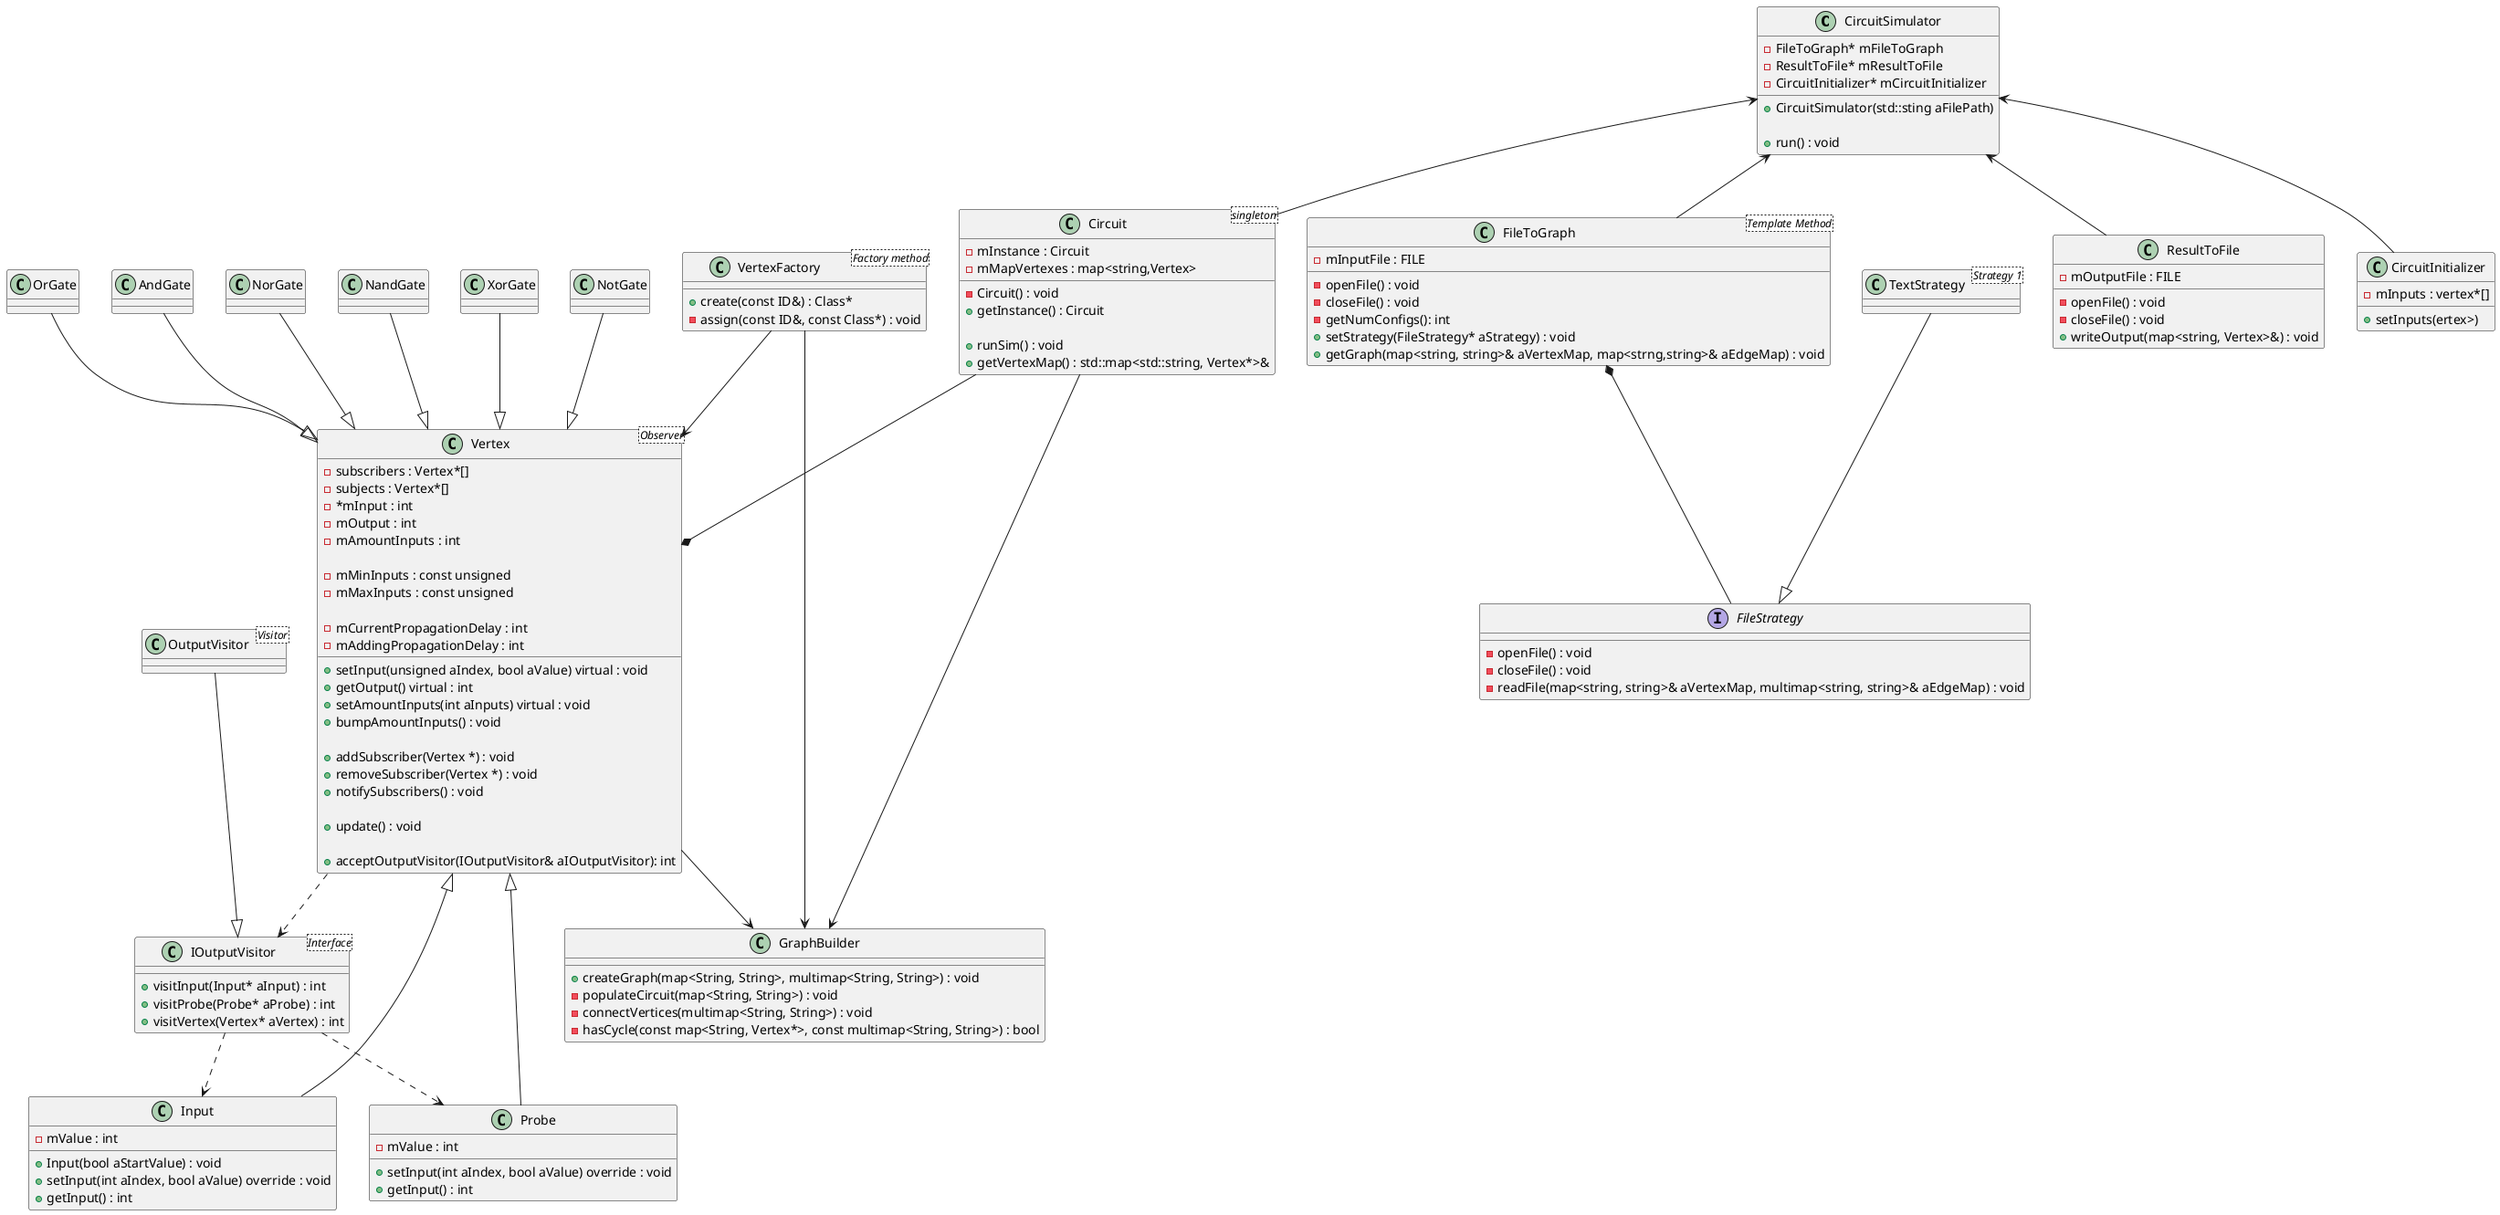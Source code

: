 @startuml classdiagram


class CircuitSimulator{
    - FileToGraph* mFileToGraph
    - ResultToFile* mResultToFile
    - CircuitInitializer* mCircuitInitializer

    + CircuitSimulator(std::sting aFilePath)

    + run() : void
}

class Circuit <singleton>{
    - mInstance : Circuit
    - mMapVertexes : map<string,Vertex>
    - Circuit() : void
    + getInstance() : Circuit

    + runSim() : void
    + getVertexMap() : std::map<std::string, Vertex*>&
}

class FileToGraph <Template Method> {
    - mInputFile : FILE

    - openFile() : void
    - closeFile() : void
    - getNumConfigs(): int
    + setStrategy(FileStrategy* aStrategy) : void
    + getGraph(map<string, string>& aVertexMap, map<strng,string>& aEdgeMap) : void 
}

class IOutputVisitor <Interface>{
    + visitInput(Input* aInput) : int
    + visitProbe(Probe* aProbe) : int
    + visitVertex(Vertex* aVertex) : int
}

class OutputVisitor <Visitor>{

}

'TODO interface voor verschillende strategies
'TODO check of hierby dependency injection van toepassing is

interface FileStrategy {
    - openFile() : void
    - closeFile() : void
    - readFile(map<string, string>& aVertexMap, multimap<string, string>& aEdgeMap) : void
}

class TextStrategy <Strategy 1> {
}

class ResultToFile {
    - mOutputFile : FILE

    - openFile() : void
    - closeFile() : void
    + writeOutput(map<string, Vertex>&) : void
}

class CircuitInitializer{
    - mInputs : vertex*[]

    + setInputs(ertex>)
}

class OrGate{

}

class AndGate{

}

class NorGate{

}

class NandGate{

}

class XorGate{

}

class NotGate{

}

class Vertex <Observer> {
    + setInput(unsigned aIndex, bool aValue) virtual : void
    + getOutput() virtual : int
    + setAmountInputs(int aInputs) virtual : void
    + bumpAmountInputs() : void

    + addSubscriber(Vertex *) : void
    + removeSubscriber(Vertex *) : void
    + notifySubscribers() : void
    
    + update() : void

    + acceptOutputVisitor(IOutputVisitor& aIOutputVisitor): int

    - subscribers : Vertex*[]
    - subjects : Vertex*[]
    - *mInput : int
    - mOutput : int
    - mAmountInputs : int

    - mMinInputs : const unsigned
    - mMaxInputs : const unsigned

    - mCurrentPropagationDelay : int
    - mAddingPropagationDelay : int
}

class Input {
    - mValue : int

    + Input(bool aStartValue) : void
    + setInput(int aIndex, bool aValue) override : void
    + getInput() : int
}

class Probe {
    - mValue : int

    + setInput(int aIndex, bool aValue) override : void
    + getInput() : int
}

class VertexFactory <Factory method> {
    + create(const ID&) : Class*
    - assign(const ID&, const Class*) : void
}

class GraphBuilder {
    + createGraph(map<String, String>, multimap<String, String>) : void
    - populateCircuit(map<String, String>) : void
    - connectVertices(multimap<String, String>) : void
    - hasCycle(const map<String, Vertex*>, const multimap<String, String>) : bool
}

VertexFactory --> GraphBuilder
Vertex --> GraphBuilder
Circuit --> GraphBuilder
Circuit --* Vertex
VertexFactory --> Vertex

OutputVisitor --|> IOutputVisitor
Vertex ..> IOutputVisitor
IOutputVisitor ..> Probe
IOutputVisitor ..> Input

FileToGraph *-- FileStrategy
TextStrategy --|> FileStrategy

CircuitSimulator <-- FileToGraph
CircuitSimulator <-- ResultToFile
CircuitSimulator <-- Circuit
CircuitSimulator <-- CircuitInitializer

OrGate --|> Vertex
NorGate --|> Vertex
AndGate --|> Vertex
NandGate --|> Vertex
XorGate --|> Vertex
NotGate --|> Vertex

Input --|> Vertex
Probe --|> Vertex

@enduml
